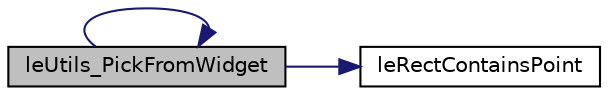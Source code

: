 digraph "leUtils_PickFromWidget"
{
 // LATEX_PDF_SIZE
  edge [fontname="Helvetica",fontsize="10",labelfontname="Helvetica",labelfontsize="10"];
  node [fontname="Helvetica",fontsize="10",shape=record];
  rankdir="LR";
  Node1 [label="leUtils_PickFromWidget",height=0.2,width=0.4,color="black", fillcolor="grey75", style="filled", fontcolor="black",tooltip=" "];
  Node1 -> Node2 [color="midnightblue",fontsize="10",style="solid",fontname="Helvetica"];
  Node2 [label="leRectContainsPoint",height=0.2,width=0.4,color="black", fillcolor="white", style="filled",URL="$legato__rect_8c.html#af3d4b3e3b867d2a34f75985366000b97",tooltip=" "];
  Node1 -> Node1 [color="midnightblue",fontsize="10",style="solid",fontname="Helvetica"];
}
